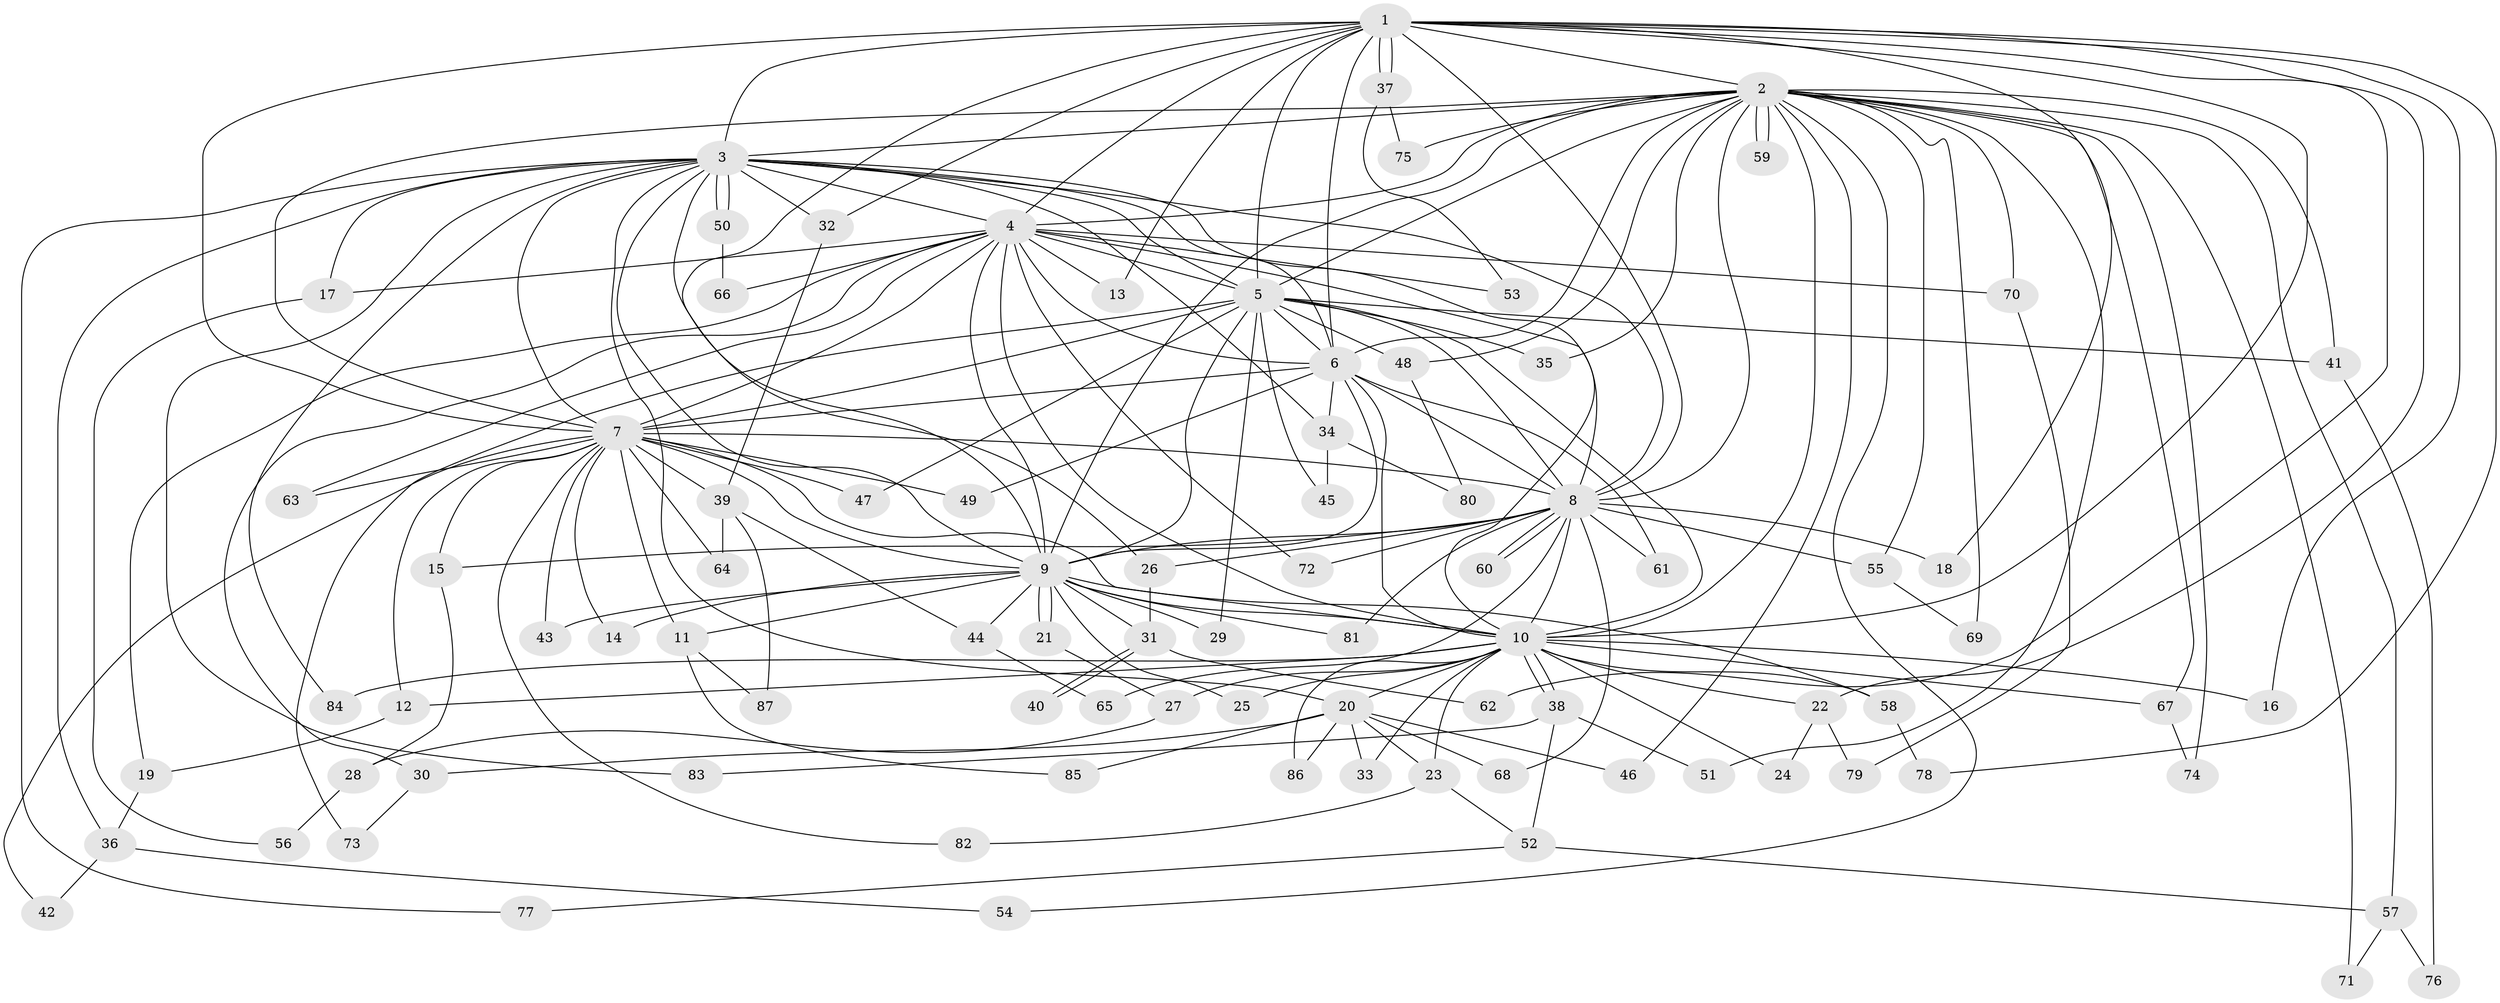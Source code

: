 // coarse degree distribution, {1: 0.5384615384615384, 2: 0.3076923076923077, 11: 0.038461538461538464, 12: 0.038461538461538464, 4: 0.038461538461538464, 15: 0.038461538461538464}
// Generated by graph-tools (version 1.1) at 2025/47/03/04/25 21:47:33]
// undirected, 87 vertices, 199 edges
graph export_dot {
graph [start="1"]
  node [color=gray90,style=filled];
  1;
  2;
  3;
  4;
  5;
  6;
  7;
  8;
  9;
  10;
  11;
  12;
  13;
  14;
  15;
  16;
  17;
  18;
  19;
  20;
  21;
  22;
  23;
  24;
  25;
  26;
  27;
  28;
  29;
  30;
  31;
  32;
  33;
  34;
  35;
  36;
  37;
  38;
  39;
  40;
  41;
  42;
  43;
  44;
  45;
  46;
  47;
  48;
  49;
  50;
  51;
  52;
  53;
  54;
  55;
  56;
  57;
  58;
  59;
  60;
  61;
  62;
  63;
  64;
  65;
  66;
  67;
  68;
  69;
  70;
  71;
  72;
  73;
  74;
  75;
  76;
  77;
  78;
  79;
  80;
  81;
  82;
  83;
  84;
  85;
  86;
  87;
  1 -- 2;
  1 -- 3;
  1 -- 4;
  1 -- 5;
  1 -- 6;
  1 -- 7;
  1 -- 8;
  1 -- 9;
  1 -- 10;
  1 -- 13;
  1 -- 16;
  1 -- 18;
  1 -- 22;
  1 -- 32;
  1 -- 37;
  1 -- 37;
  1 -- 62;
  1 -- 78;
  2 -- 3;
  2 -- 4;
  2 -- 5;
  2 -- 6;
  2 -- 7;
  2 -- 8;
  2 -- 9;
  2 -- 10;
  2 -- 35;
  2 -- 41;
  2 -- 46;
  2 -- 48;
  2 -- 51;
  2 -- 54;
  2 -- 55;
  2 -- 57;
  2 -- 59;
  2 -- 59;
  2 -- 67;
  2 -- 69;
  2 -- 70;
  2 -- 71;
  2 -- 74;
  2 -- 75;
  3 -- 4;
  3 -- 5;
  3 -- 6;
  3 -- 7;
  3 -- 8;
  3 -- 9;
  3 -- 10;
  3 -- 17;
  3 -- 20;
  3 -- 26;
  3 -- 32;
  3 -- 34;
  3 -- 36;
  3 -- 50;
  3 -- 50;
  3 -- 77;
  3 -- 83;
  3 -- 84;
  4 -- 5;
  4 -- 6;
  4 -- 7;
  4 -- 8;
  4 -- 9;
  4 -- 10;
  4 -- 13;
  4 -- 17;
  4 -- 19;
  4 -- 30;
  4 -- 53;
  4 -- 63;
  4 -- 66;
  4 -- 70;
  4 -- 72;
  5 -- 6;
  5 -- 7;
  5 -- 8;
  5 -- 9;
  5 -- 10;
  5 -- 29;
  5 -- 35;
  5 -- 41;
  5 -- 45;
  5 -- 47;
  5 -- 48;
  5 -- 73;
  6 -- 7;
  6 -- 8;
  6 -- 9;
  6 -- 10;
  6 -- 34;
  6 -- 49;
  6 -- 61;
  7 -- 8;
  7 -- 9;
  7 -- 10;
  7 -- 11;
  7 -- 12;
  7 -- 14;
  7 -- 15;
  7 -- 39;
  7 -- 42;
  7 -- 43;
  7 -- 47;
  7 -- 49;
  7 -- 63;
  7 -- 64;
  7 -- 82;
  8 -- 9;
  8 -- 10;
  8 -- 15;
  8 -- 18;
  8 -- 26;
  8 -- 55;
  8 -- 60;
  8 -- 60;
  8 -- 61;
  8 -- 65;
  8 -- 68;
  8 -- 72;
  8 -- 81;
  9 -- 10;
  9 -- 11;
  9 -- 14;
  9 -- 21;
  9 -- 21;
  9 -- 25;
  9 -- 29;
  9 -- 31;
  9 -- 43;
  9 -- 44;
  9 -- 58;
  9 -- 81;
  10 -- 12;
  10 -- 16;
  10 -- 20;
  10 -- 22;
  10 -- 23;
  10 -- 24;
  10 -- 25;
  10 -- 27;
  10 -- 33;
  10 -- 38;
  10 -- 38;
  10 -- 58;
  10 -- 67;
  10 -- 84;
  10 -- 86;
  11 -- 85;
  11 -- 87;
  12 -- 19;
  15 -- 28;
  17 -- 56;
  19 -- 36;
  20 -- 23;
  20 -- 30;
  20 -- 33;
  20 -- 46;
  20 -- 68;
  20 -- 85;
  20 -- 86;
  21 -- 27;
  22 -- 24;
  22 -- 79;
  23 -- 52;
  23 -- 82;
  26 -- 31;
  27 -- 28;
  28 -- 56;
  30 -- 73;
  31 -- 40;
  31 -- 40;
  31 -- 62;
  32 -- 39;
  34 -- 45;
  34 -- 80;
  36 -- 42;
  36 -- 54;
  37 -- 53;
  37 -- 75;
  38 -- 51;
  38 -- 52;
  38 -- 83;
  39 -- 44;
  39 -- 64;
  39 -- 87;
  41 -- 76;
  44 -- 65;
  48 -- 80;
  50 -- 66;
  52 -- 57;
  52 -- 77;
  55 -- 69;
  57 -- 71;
  57 -- 76;
  58 -- 78;
  67 -- 74;
  70 -- 79;
}
